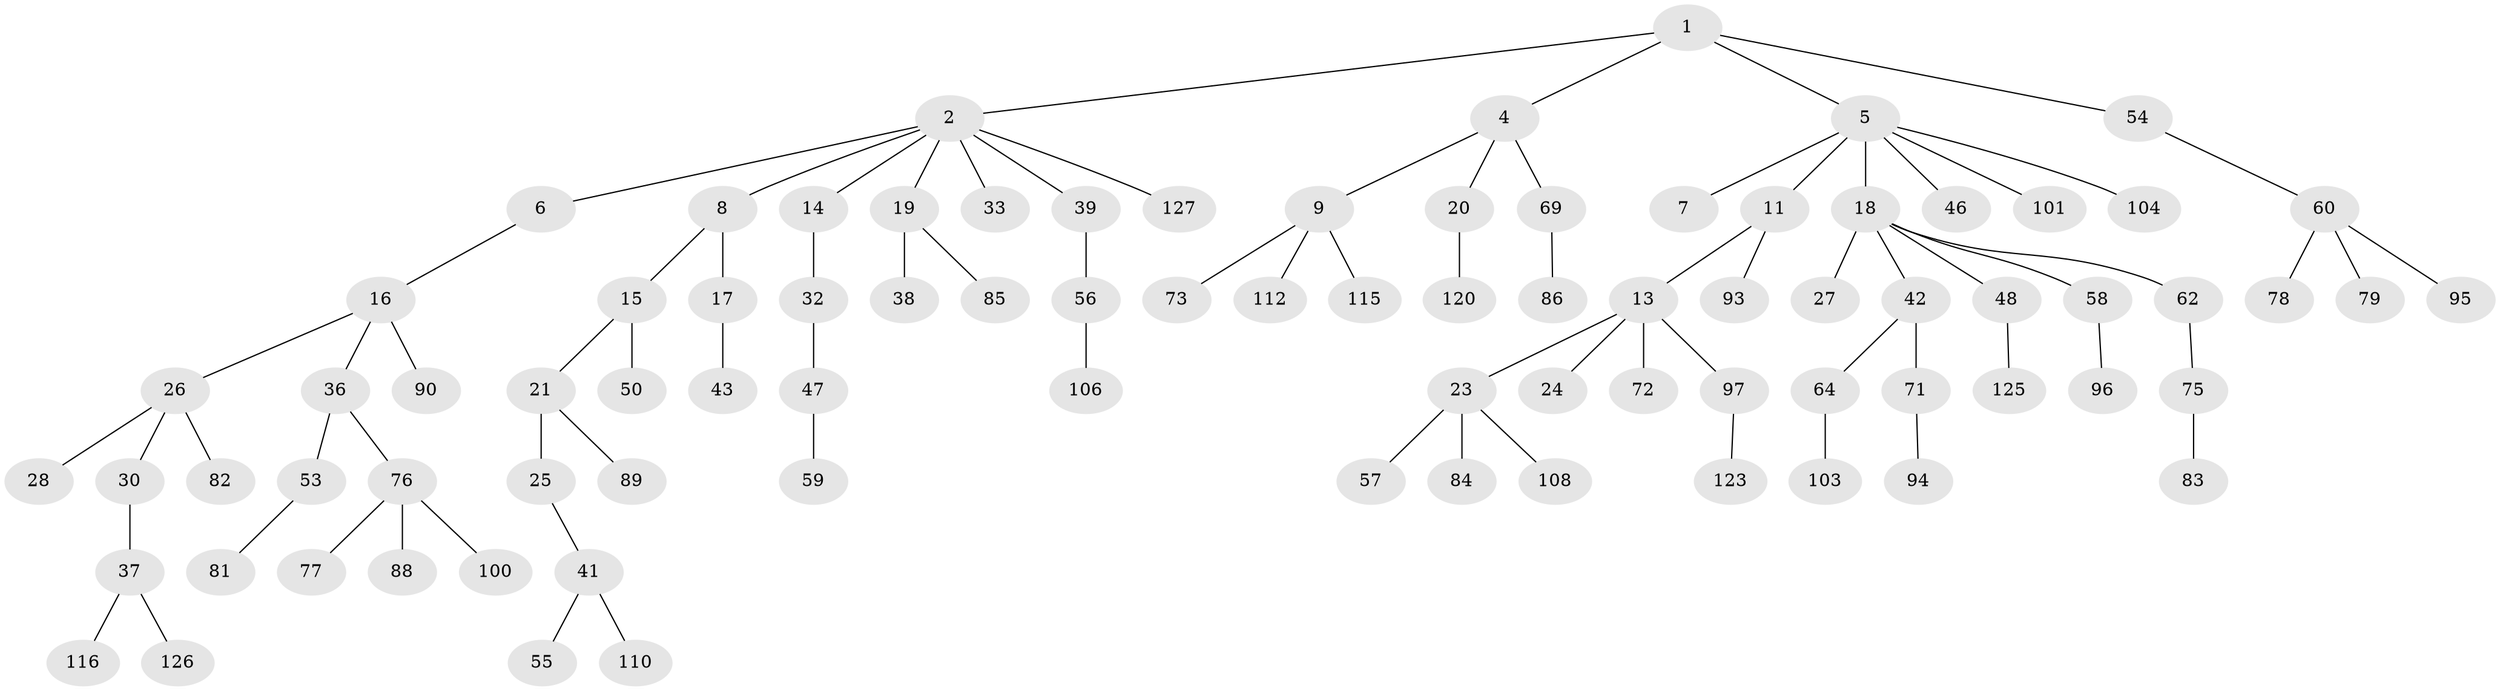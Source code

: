 // Generated by graph-tools (version 1.1) at 2025/52/02/27/25 19:52:13]
// undirected, 86 vertices, 85 edges
graph export_dot {
graph [start="1"]
  node [color=gray90,style=filled];
  1 [super="+31"];
  2 [super="+3"];
  4 [super="+34"];
  5 [super="+12"];
  6 [super="+10"];
  7;
  8 [super="+45"];
  9 [super="+68"];
  11 [super="+44"];
  13 [super="+70"];
  14;
  15 [super="+40"];
  16 [super="+35"];
  17 [super="+22"];
  18 [super="+29"];
  19;
  20 [super="+114"];
  21;
  23 [super="+107"];
  24 [super="+65"];
  25 [super="+118"];
  26 [super="+49"];
  27 [super="+51"];
  28 [super="+74"];
  30;
  32 [super="+128"];
  33;
  36;
  37 [super="+91"];
  38 [super="+63"];
  39;
  41 [super="+52"];
  42 [super="+124"];
  43 [super="+80"];
  46;
  47 [super="+66"];
  48 [super="+102"];
  50;
  53 [super="+98"];
  54 [super="+119"];
  55;
  56 [super="+87"];
  57;
  58 [super="+67"];
  59;
  60 [super="+61"];
  62;
  64 [super="+121"];
  69;
  71;
  72;
  73;
  75;
  76 [super="+99"];
  77;
  78;
  79 [super="+109"];
  81;
  82;
  83 [super="+92"];
  84;
  85;
  86;
  88;
  89 [super="+113"];
  90;
  93;
  94;
  95;
  96;
  97 [super="+111"];
  100 [super="+105"];
  101;
  103 [super="+122"];
  104;
  106;
  108 [super="+117"];
  110;
  112;
  115;
  116;
  120;
  123 [super="+129"];
  125;
  126;
  127;
  1 -- 2;
  1 -- 4;
  1 -- 5;
  1 -- 54;
  2 -- 6;
  2 -- 14;
  2 -- 19;
  2 -- 127;
  2 -- 8;
  2 -- 33;
  2 -- 39;
  4 -- 9;
  4 -- 20;
  4 -- 69;
  5 -- 7;
  5 -- 11;
  5 -- 46;
  5 -- 101;
  5 -- 104;
  5 -- 18;
  6 -- 16;
  8 -- 15;
  8 -- 17;
  9 -- 73;
  9 -- 112;
  9 -- 115;
  11 -- 13;
  11 -- 93;
  13 -- 23;
  13 -- 24;
  13 -- 97;
  13 -- 72;
  14 -- 32;
  15 -- 21;
  15 -- 50;
  16 -- 26;
  16 -- 36;
  16 -- 90;
  17 -- 43;
  18 -- 27;
  18 -- 42;
  18 -- 48;
  18 -- 58;
  18 -- 62;
  19 -- 38;
  19 -- 85;
  20 -- 120;
  21 -- 25;
  21 -- 89;
  23 -- 57;
  23 -- 84;
  23 -- 108;
  25 -- 41;
  26 -- 28;
  26 -- 30;
  26 -- 82;
  30 -- 37;
  32 -- 47;
  36 -- 53;
  36 -- 76;
  37 -- 126;
  37 -- 116;
  39 -- 56;
  41 -- 55;
  41 -- 110;
  42 -- 64;
  42 -- 71;
  47 -- 59;
  48 -- 125;
  53 -- 81;
  54 -- 60;
  56 -- 106;
  58 -- 96;
  60 -- 79;
  60 -- 78;
  60 -- 95;
  62 -- 75;
  64 -- 103;
  69 -- 86;
  71 -- 94;
  75 -- 83;
  76 -- 77;
  76 -- 88;
  76 -- 100;
  97 -- 123;
}
